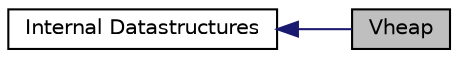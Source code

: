 digraph "Vheap"
{
  edge [fontname="Helvetica",fontsize="10",labelfontname="Helvetica",labelfontsize="10"];
  node [fontname="Helvetica",fontsize="10",shape=record];
  rankdir=LR;
  Node1 [label="Internal Datastructures",height=0.2,width=0.4,color="black", fillcolor="white", style="filled",URL="$group__internaldatastructs.html",tooltip="Internal used Datastructures. "];
  Node0 [label="Vheap",height=0.2,width=0.4,color="black", fillcolor="grey75", style="filled", fontcolor="black"];
  Node1->Node0 [shape=plaintext, color="midnightblue", dir="back", style="solid"];
}
